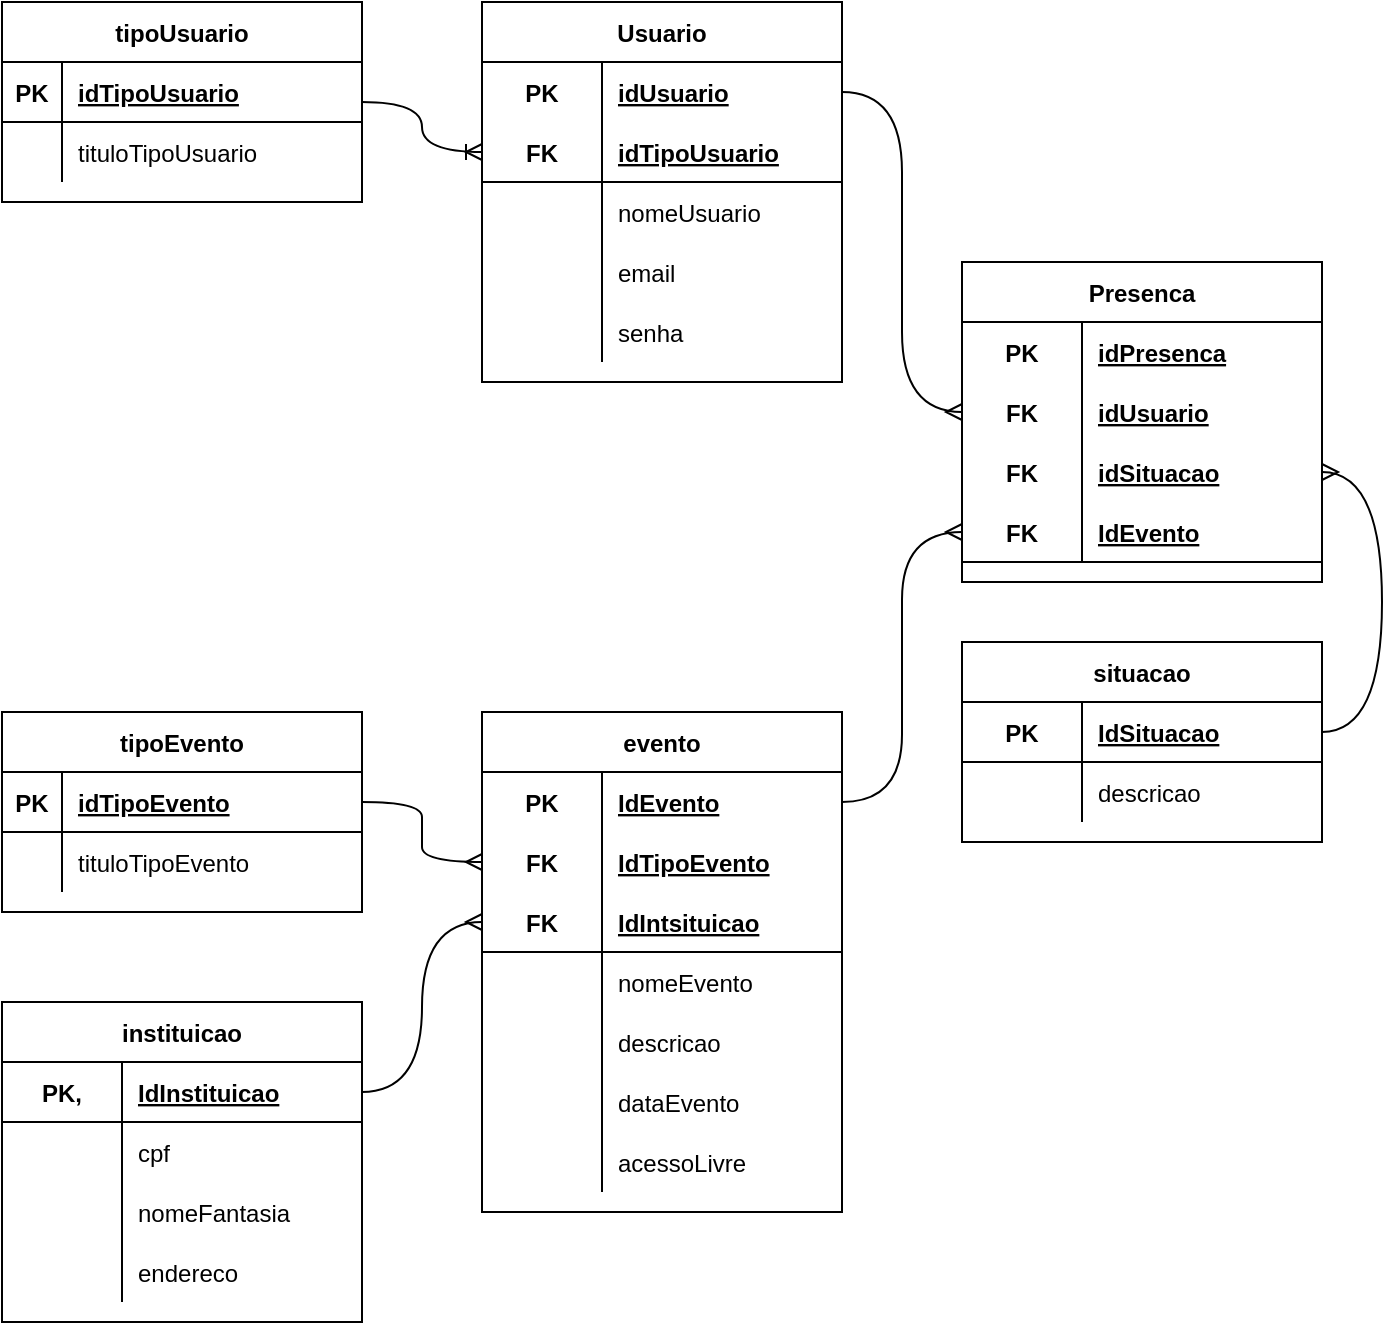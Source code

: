 <mxfile version="20.3.0" type="device"><diagram id="Ck_GFs5IFdNouztNPyYq" name="Página-1"><mxGraphModel dx="1067" dy="483" grid="1" gridSize="10" guides="1" tooltips="1" connect="1" arrows="1" fold="1" page="1" pageScale="1" pageWidth="827" pageHeight="1169" math="0" shadow="0"><root><mxCell id="0"/><mxCell id="1" parent="0"/><mxCell id="LyBSFkbi28wstGUFCX-O-1" value="tipoUsuario" style="shape=table;startSize=30;container=1;collapsible=1;childLayout=tableLayout;fixedRows=1;rowLines=0;fontStyle=1;align=center;resizeLast=1;" vertex="1" parent="1"><mxGeometry x="40" y="40" width="180" height="100" as="geometry"/></mxCell><mxCell id="LyBSFkbi28wstGUFCX-O-2" value="" style="shape=tableRow;horizontal=0;startSize=0;swimlaneHead=0;swimlaneBody=0;fillColor=none;collapsible=0;dropTarget=0;points=[[0,0.5],[1,0.5]];portConstraint=eastwest;top=0;left=0;right=0;bottom=1;" vertex="1" parent="LyBSFkbi28wstGUFCX-O-1"><mxGeometry y="30" width="180" height="30" as="geometry"/></mxCell><mxCell id="LyBSFkbi28wstGUFCX-O-3" value="PK" style="shape=partialRectangle;connectable=0;fillColor=none;top=0;left=0;bottom=0;right=0;fontStyle=1;overflow=hidden;" vertex="1" parent="LyBSFkbi28wstGUFCX-O-2"><mxGeometry width="30" height="30" as="geometry"><mxRectangle width="30" height="30" as="alternateBounds"/></mxGeometry></mxCell><mxCell id="LyBSFkbi28wstGUFCX-O-4" value="idTipoUsuario" style="shape=partialRectangle;connectable=0;fillColor=none;top=0;left=0;bottom=0;right=0;align=left;spacingLeft=6;fontStyle=5;overflow=hidden;" vertex="1" parent="LyBSFkbi28wstGUFCX-O-2"><mxGeometry x="30" width="150" height="30" as="geometry"><mxRectangle width="150" height="30" as="alternateBounds"/></mxGeometry></mxCell><mxCell id="LyBSFkbi28wstGUFCX-O-5" value="" style="shape=tableRow;horizontal=0;startSize=0;swimlaneHead=0;swimlaneBody=0;fillColor=none;collapsible=0;dropTarget=0;points=[[0,0.5],[1,0.5]];portConstraint=eastwest;top=0;left=0;right=0;bottom=0;" vertex="1" parent="LyBSFkbi28wstGUFCX-O-1"><mxGeometry y="60" width="180" height="30" as="geometry"/></mxCell><mxCell id="LyBSFkbi28wstGUFCX-O-6" value="" style="shape=partialRectangle;connectable=0;fillColor=none;top=0;left=0;bottom=0;right=0;editable=1;overflow=hidden;" vertex="1" parent="LyBSFkbi28wstGUFCX-O-5"><mxGeometry width="30" height="30" as="geometry"><mxRectangle width="30" height="30" as="alternateBounds"/></mxGeometry></mxCell><mxCell id="LyBSFkbi28wstGUFCX-O-7" value="tituloTipoUsuario" style="shape=partialRectangle;connectable=0;fillColor=none;top=0;left=0;bottom=0;right=0;align=left;spacingLeft=6;overflow=hidden;" vertex="1" parent="LyBSFkbi28wstGUFCX-O-5"><mxGeometry x="30" width="150" height="30" as="geometry"><mxRectangle width="150" height="30" as="alternateBounds"/></mxGeometry></mxCell><mxCell id="LyBSFkbi28wstGUFCX-O-14" value="Usuario" style="shape=table;startSize=30;container=1;collapsible=1;childLayout=tableLayout;fixedRows=1;rowLines=0;fontStyle=1;align=center;resizeLast=1;" vertex="1" parent="1"><mxGeometry x="280" y="40" width="180" height="190" as="geometry"/></mxCell><mxCell id="LyBSFkbi28wstGUFCX-O-15" value="" style="shape=tableRow;horizontal=0;startSize=0;swimlaneHead=0;swimlaneBody=0;fillColor=none;collapsible=0;dropTarget=0;points=[[0,0.5],[1,0.5]];portConstraint=eastwest;top=0;left=0;right=0;bottom=0;" vertex="1" parent="LyBSFkbi28wstGUFCX-O-14"><mxGeometry y="30" width="180" height="30" as="geometry"/></mxCell><mxCell id="LyBSFkbi28wstGUFCX-O-16" value="PK" style="shape=partialRectangle;connectable=0;fillColor=none;top=0;left=0;bottom=0;right=0;fontStyle=1;overflow=hidden;" vertex="1" parent="LyBSFkbi28wstGUFCX-O-15"><mxGeometry width="60" height="30" as="geometry"><mxRectangle width="60" height="30" as="alternateBounds"/></mxGeometry></mxCell><mxCell id="LyBSFkbi28wstGUFCX-O-17" value="idUsuario" style="shape=partialRectangle;connectable=0;fillColor=none;top=0;left=0;bottom=0;right=0;align=left;spacingLeft=6;fontStyle=5;overflow=hidden;" vertex="1" parent="LyBSFkbi28wstGUFCX-O-15"><mxGeometry x="60" width="120" height="30" as="geometry"><mxRectangle width="120" height="30" as="alternateBounds"/></mxGeometry></mxCell><mxCell id="LyBSFkbi28wstGUFCX-O-18" value="" style="shape=tableRow;horizontal=0;startSize=0;swimlaneHead=0;swimlaneBody=0;fillColor=none;collapsible=0;dropTarget=0;points=[[0,0.5],[1,0.5]];portConstraint=eastwest;top=0;left=0;right=0;bottom=1;" vertex="1" parent="LyBSFkbi28wstGUFCX-O-14"><mxGeometry y="60" width="180" height="30" as="geometry"/></mxCell><mxCell id="LyBSFkbi28wstGUFCX-O-19" value="FK" style="shape=partialRectangle;connectable=0;fillColor=none;top=0;left=0;bottom=0;right=0;fontStyle=1;overflow=hidden;" vertex="1" parent="LyBSFkbi28wstGUFCX-O-18"><mxGeometry width="60" height="30" as="geometry"><mxRectangle width="60" height="30" as="alternateBounds"/></mxGeometry></mxCell><mxCell id="LyBSFkbi28wstGUFCX-O-20" value="idTipoUsuario" style="shape=partialRectangle;connectable=0;fillColor=none;top=0;left=0;bottom=0;right=0;align=left;spacingLeft=6;fontStyle=5;overflow=hidden;" vertex="1" parent="LyBSFkbi28wstGUFCX-O-18"><mxGeometry x="60" width="120" height="30" as="geometry"><mxRectangle width="120" height="30" as="alternateBounds"/></mxGeometry></mxCell><mxCell id="LyBSFkbi28wstGUFCX-O-21" value="" style="shape=tableRow;horizontal=0;startSize=0;swimlaneHead=0;swimlaneBody=0;fillColor=none;collapsible=0;dropTarget=0;points=[[0,0.5],[1,0.5]];portConstraint=eastwest;top=0;left=0;right=0;bottom=0;" vertex="1" parent="LyBSFkbi28wstGUFCX-O-14"><mxGeometry y="90" width="180" height="30" as="geometry"/></mxCell><mxCell id="LyBSFkbi28wstGUFCX-O-22" value="" style="shape=partialRectangle;connectable=0;fillColor=none;top=0;left=0;bottom=0;right=0;editable=1;overflow=hidden;" vertex="1" parent="LyBSFkbi28wstGUFCX-O-21"><mxGeometry width="60" height="30" as="geometry"><mxRectangle width="60" height="30" as="alternateBounds"/></mxGeometry></mxCell><mxCell id="LyBSFkbi28wstGUFCX-O-23" value="nomeUsuario" style="shape=partialRectangle;connectable=0;fillColor=none;top=0;left=0;bottom=0;right=0;align=left;spacingLeft=6;overflow=hidden;" vertex="1" parent="LyBSFkbi28wstGUFCX-O-21"><mxGeometry x="60" width="120" height="30" as="geometry"><mxRectangle width="120" height="30" as="alternateBounds"/></mxGeometry></mxCell><mxCell id="LyBSFkbi28wstGUFCX-O-24" value="" style="shape=tableRow;horizontal=0;startSize=0;swimlaneHead=0;swimlaneBody=0;fillColor=none;collapsible=0;dropTarget=0;points=[[0,0.5],[1,0.5]];portConstraint=eastwest;top=0;left=0;right=0;bottom=0;" vertex="1" parent="LyBSFkbi28wstGUFCX-O-14"><mxGeometry y="120" width="180" height="30" as="geometry"/></mxCell><mxCell id="LyBSFkbi28wstGUFCX-O-25" value="" style="shape=partialRectangle;connectable=0;fillColor=none;top=0;left=0;bottom=0;right=0;editable=1;overflow=hidden;" vertex="1" parent="LyBSFkbi28wstGUFCX-O-24"><mxGeometry width="60" height="30" as="geometry"><mxRectangle width="60" height="30" as="alternateBounds"/></mxGeometry></mxCell><mxCell id="LyBSFkbi28wstGUFCX-O-26" value="email" style="shape=partialRectangle;connectable=0;fillColor=none;top=0;left=0;bottom=0;right=0;align=left;spacingLeft=6;overflow=hidden;" vertex="1" parent="LyBSFkbi28wstGUFCX-O-24"><mxGeometry x="60" width="120" height="30" as="geometry"><mxRectangle width="120" height="30" as="alternateBounds"/></mxGeometry></mxCell><mxCell id="LyBSFkbi28wstGUFCX-O-39" value="" style="shape=tableRow;horizontal=0;startSize=0;swimlaneHead=0;swimlaneBody=0;fillColor=none;collapsible=0;dropTarget=0;points=[[0,0.5],[1,0.5]];portConstraint=eastwest;top=0;left=0;right=0;bottom=0;" vertex="1" parent="LyBSFkbi28wstGUFCX-O-14"><mxGeometry y="150" width="180" height="30" as="geometry"/></mxCell><mxCell id="LyBSFkbi28wstGUFCX-O-40" value="" style="shape=partialRectangle;connectable=0;fillColor=none;top=0;left=0;bottom=0;right=0;editable=1;overflow=hidden;" vertex="1" parent="LyBSFkbi28wstGUFCX-O-39"><mxGeometry width="60" height="30" as="geometry"><mxRectangle width="60" height="30" as="alternateBounds"/></mxGeometry></mxCell><mxCell id="LyBSFkbi28wstGUFCX-O-41" value="senha" style="shape=partialRectangle;connectable=0;fillColor=none;top=0;left=0;bottom=0;right=0;align=left;spacingLeft=6;overflow=hidden;" vertex="1" parent="LyBSFkbi28wstGUFCX-O-39"><mxGeometry x="60" width="120" height="30" as="geometry"><mxRectangle width="120" height="30" as="alternateBounds"/></mxGeometry></mxCell><mxCell id="LyBSFkbi28wstGUFCX-O-42" value="evento" style="shape=table;startSize=30;container=1;collapsible=1;childLayout=tableLayout;fixedRows=1;rowLines=0;fontStyle=1;align=center;resizeLast=1;" vertex="1" parent="1"><mxGeometry x="280" y="395" width="180" height="250" as="geometry"/></mxCell><mxCell id="LyBSFkbi28wstGUFCX-O-43" value="" style="shape=tableRow;horizontal=0;startSize=0;swimlaneHead=0;swimlaneBody=0;fillColor=none;collapsible=0;dropTarget=0;points=[[0,0.5],[1,0.5]];portConstraint=eastwest;top=0;left=0;right=0;bottom=0;" vertex="1" parent="LyBSFkbi28wstGUFCX-O-42"><mxGeometry y="30" width="180" height="30" as="geometry"/></mxCell><mxCell id="LyBSFkbi28wstGUFCX-O-44" value="PK" style="shape=partialRectangle;connectable=0;fillColor=none;top=0;left=0;bottom=0;right=0;fontStyle=1;overflow=hidden;" vertex="1" parent="LyBSFkbi28wstGUFCX-O-43"><mxGeometry width="60" height="30" as="geometry"><mxRectangle width="60" height="30" as="alternateBounds"/></mxGeometry></mxCell><mxCell id="LyBSFkbi28wstGUFCX-O-45" value="IdEvento" style="shape=partialRectangle;connectable=0;fillColor=none;top=0;left=0;bottom=0;right=0;align=left;spacingLeft=6;fontStyle=5;overflow=hidden;" vertex="1" parent="LyBSFkbi28wstGUFCX-O-43"><mxGeometry x="60" width="120" height="30" as="geometry"><mxRectangle width="120" height="30" as="alternateBounds"/></mxGeometry></mxCell><mxCell id="LyBSFkbi28wstGUFCX-O-69" value="" style="shape=tableRow;horizontal=0;startSize=0;swimlaneHead=0;swimlaneBody=0;fillColor=none;collapsible=0;dropTarget=0;points=[[0,0.5],[1,0.5]];portConstraint=eastwest;top=0;left=0;right=0;bottom=0;" vertex="1" parent="LyBSFkbi28wstGUFCX-O-42"><mxGeometry y="60" width="180" height="30" as="geometry"/></mxCell><mxCell id="LyBSFkbi28wstGUFCX-O-70" value="FK" style="shape=partialRectangle;connectable=0;fillColor=none;top=0;left=0;bottom=0;right=0;fontStyle=1;overflow=hidden;" vertex="1" parent="LyBSFkbi28wstGUFCX-O-69"><mxGeometry width="60" height="30" as="geometry"><mxRectangle width="60" height="30" as="alternateBounds"/></mxGeometry></mxCell><mxCell id="LyBSFkbi28wstGUFCX-O-71" value="IdTipoEvento" style="shape=partialRectangle;connectable=0;fillColor=none;top=0;left=0;bottom=0;right=0;align=left;spacingLeft=6;fontStyle=5;overflow=hidden;" vertex="1" parent="LyBSFkbi28wstGUFCX-O-69"><mxGeometry x="60" width="120" height="30" as="geometry"><mxRectangle width="120" height="30" as="alternateBounds"/></mxGeometry></mxCell><mxCell id="LyBSFkbi28wstGUFCX-O-46" value="" style="shape=tableRow;horizontal=0;startSize=0;swimlaneHead=0;swimlaneBody=0;fillColor=none;collapsible=0;dropTarget=0;points=[[0,0.5],[1,0.5]];portConstraint=eastwest;top=0;left=0;right=0;bottom=1;" vertex="1" parent="LyBSFkbi28wstGUFCX-O-42"><mxGeometry y="90" width="180" height="30" as="geometry"/></mxCell><mxCell id="LyBSFkbi28wstGUFCX-O-47" value="FK" style="shape=partialRectangle;connectable=0;fillColor=none;top=0;left=0;bottom=0;right=0;fontStyle=1;overflow=hidden;" vertex="1" parent="LyBSFkbi28wstGUFCX-O-46"><mxGeometry width="60" height="30" as="geometry"><mxRectangle width="60" height="30" as="alternateBounds"/></mxGeometry></mxCell><mxCell id="LyBSFkbi28wstGUFCX-O-48" value="IdIntsituicao" style="shape=partialRectangle;connectable=0;fillColor=none;top=0;left=0;bottom=0;right=0;align=left;spacingLeft=6;fontStyle=5;overflow=hidden;" vertex="1" parent="LyBSFkbi28wstGUFCX-O-46"><mxGeometry x="60" width="120" height="30" as="geometry"><mxRectangle width="120" height="30" as="alternateBounds"/></mxGeometry></mxCell><mxCell id="LyBSFkbi28wstGUFCX-O-49" value="" style="shape=tableRow;horizontal=0;startSize=0;swimlaneHead=0;swimlaneBody=0;fillColor=none;collapsible=0;dropTarget=0;points=[[0,0.5],[1,0.5]];portConstraint=eastwest;top=0;left=0;right=0;bottom=0;" vertex="1" parent="LyBSFkbi28wstGUFCX-O-42"><mxGeometry y="120" width="180" height="30" as="geometry"/></mxCell><mxCell id="LyBSFkbi28wstGUFCX-O-50" value="" style="shape=partialRectangle;connectable=0;fillColor=none;top=0;left=0;bottom=0;right=0;editable=1;overflow=hidden;" vertex="1" parent="LyBSFkbi28wstGUFCX-O-49"><mxGeometry width="60" height="30" as="geometry"><mxRectangle width="60" height="30" as="alternateBounds"/></mxGeometry></mxCell><mxCell id="LyBSFkbi28wstGUFCX-O-51" value="nomeEvento" style="shape=partialRectangle;connectable=0;fillColor=none;top=0;left=0;bottom=0;right=0;align=left;spacingLeft=6;overflow=hidden;" vertex="1" parent="LyBSFkbi28wstGUFCX-O-49"><mxGeometry x="60" width="120" height="30" as="geometry"><mxRectangle width="120" height="30" as="alternateBounds"/></mxGeometry></mxCell><mxCell id="LyBSFkbi28wstGUFCX-O-52" value="" style="shape=tableRow;horizontal=0;startSize=0;swimlaneHead=0;swimlaneBody=0;fillColor=none;collapsible=0;dropTarget=0;points=[[0,0.5],[1,0.5]];portConstraint=eastwest;top=0;left=0;right=0;bottom=0;" vertex="1" parent="LyBSFkbi28wstGUFCX-O-42"><mxGeometry y="150" width="180" height="30" as="geometry"/></mxCell><mxCell id="LyBSFkbi28wstGUFCX-O-53" value="" style="shape=partialRectangle;connectable=0;fillColor=none;top=0;left=0;bottom=0;right=0;editable=1;overflow=hidden;" vertex="1" parent="LyBSFkbi28wstGUFCX-O-52"><mxGeometry width="60" height="30" as="geometry"><mxRectangle width="60" height="30" as="alternateBounds"/></mxGeometry></mxCell><mxCell id="LyBSFkbi28wstGUFCX-O-54" value="descricao" style="shape=partialRectangle;connectable=0;fillColor=none;top=0;left=0;bottom=0;right=0;align=left;spacingLeft=6;overflow=hidden;" vertex="1" parent="LyBSFkbi28wstGUFCX-O-52"><mxGeometry x="60" width="120" height="30" as="geometry"><mxRectangle width="120" height="30" as="alternateBounds"/></mxGeometry></mxCell><mxCell id="LyBSFkbi28wstGUFCX-O-55" value="" style="shape=tableRow;horizontal=0;startSize=0;swimlaneHead=0;swimlaneBody=0;fillColor=none;collapsible=0;dropTarget=0;points=[[0,0.5],[1,0.5]];portConstraint=eastwest;top=0;left=0;right=0;bottom=0;" vertex="1" parent="LyBSFkbi28wstGUFCX-O-42"><mxGeometry y="180" width="180" height="30" as="geometry"/></mxCell><mxCell id="LyBSFkbi28wstGUFCX-O-56" value="" style="shape=partialRectangle;connectable=0;fillColor=none;top=0;left=0;bottom=0;right=0;editable=1;overflow=hidden;" vertex="1" parent="LyBSFkbi28wstGUFCX-O-55"><mxGeometry width="60" height="30" as="geometry"><mxRectangle width="60" height="30" as="alternateBounds"/></mxGeometry></mxCell><mxCell id="LyBSFkbi28wstGUFCX-O-57" value="dataEvento" style="shape=partialRectangle;connectable=0;fillColor=none;top=0;left=0;bottom=0;right=0;align=left;spacingLeft=6;overflow=hidden;" vertex="1" parent="LyBSFkbi28wstGUFCX-O-55"><mxGeometry x="60" width="120" height="30" as="geometry"><mxRectangle width="120" height="30" as="alternateBounds"/></mxGeometry></mxCell><mxCell id="LyBSFkbi28wstGUFCX-O-90" value="" style="shape=tableRow;horizontal=0;startSize=0;swimlaneHead=0;swimlaneBody=0;fillColor=none;collapsible=0;dropTarget=0;points=[[0,0.5],[1,0.5]];portConstraint=eastwest;top=0;left=0;right=0;bottom=0;" vertex="1" parent="LyBSFkbi28wstGUFCX-O-42"><mxGeometry y="210" width="180" height="30" as="geometry"/></mxCell><mxCell id="LyBSFkbi28wstGUFCX-O-91" value="" style="shape=partialRectangle;connectable=0;fillColor=none;top=0;left=0;bottom=0;right=0;editable=1;overflow=hidden;" vertex="1" parent="LyBSFkbi28wstGUFCX-O-90"><mxGeometry width="60" height="30" as="geometry"><mxRectangle width="60" height="30" as="alternateBounds"/></mxGeometry></mxCell><mxCell id="LyBSFkbi28wstGUFCX-O-92" value="acessoLivre" style="shape=partialRectangle;connectable=0;fillColor=none;top=0;left=0;bottom=0;right=0;align=left;spacingLeft=6;overflow=hidden;" vertex="1" parent="LyBSFkbi28wstGUFCX-O-90"><mxGeometry x="60" width="120" height="30" as="geometry"><mxRectangle width="120" height="30" as="alternateBounds"/></mxGeometry></mxCell><mxCell id="LyBSFkbi28wstGUFCX-O-58" value="tipoEvento" style="shape=table;startSize=30;container=1;collapsible=1;childLayout=tableLayout;fixedRows=1;rowLines=0;fontStyle=1;align=center;resizeLast=1;" vertex="1" parent="1"><mxGeometry x="40" y="395" width="180" height="100" as="geometry"/></mxCell><mxCell id="LyBSFkbi28wstGUFCX-O-59" value="" style="shape=tableRow;horizontal=0;startSize=0;swimlaneHead=0;swimlaneBody=0;fillColor=none;collapsible=0;dropTarget=0;points=[[0,0.5],[1,0.5]];portConstraint=eastwest;top=0;left=0;right=0;bottom=1;" vertex="1" parent="LyBSFkbi28wstGUFCX-O-58"><mxGeometry y="30" width="180" height="30" as="geometry"/></mxCell><mxCell id="LyBSFkbi28wstGUFCX-O-60" value="PK" style="shape=partialRectangle;connectable=0;fillColor=none;top=0;left=0;bottom=0;right=0;fontStyle=1;overflow=hidden;" vertex="1" parent="LyBSFkbi28wstGUFCX-O-59"><mxGeometry width="30" height="30" as="geometry"><mxRectangle width="30" height="30" as="alternateBounds"/></mxGeometry></mxCell><mxCell id="LyBSFkbi28wstGUFCX-O-61" value="idTipoEvento" style="shape=partialRectangle;connectable=0;fillColor=none;top=0;left=0;bottom=0;right=0;align=left;spacingLeft=6;fontStyle=5;overflow=hidden;" vertex="1" parent="LyBSFkbi28wstGUFCX-O-59"><mxGeometry x="30" width="150" height="30" as="geometry"><mxRectangle width="150" height="30" as="alternateBounds"/></mxGeometry></mxCell><mxCell id="LyBSFkbi28wstGUFCX-O-62" value="" style="shape=tableRow;horizontal=0;startSize=0;swimlaneHead=0;swimlaneBody=0;fillColor=none;collapsible=0;dropTarget=0;points=[[0,0.5],[1,0.5]];portConstraint=eastwest;top=0;left=0;right=0;bottom=0;" vertex="1" parent="LyBSFkbi28wstGUFCX-O-58"><mxGeometry y="60" width="180" height="30" as="geometry"/></mxCell><mxCell id="LyBSFkbi28wstGUFCX-O-63" value="" style="shape=partialRectangle;connectable=0;fillColor=none;top=0;left=0;bottom=0;right=0;editable=1;overflow=hidden;" vertex="1" parent="LyBSFkbi28wstGUFCX-O-62"><mxGeometry width="30" height="30" as="geometry"><mxRectangle width="30" height="30" as="alternateBounds"/></mxGeometry></mxCell><mxCell id="LyBSFkbi28wstGUFCX-O-64" value="tituloTipoEvento" style="shape=partialRectangle;connectable=0;fillColor=none;top=0;left=0;bottom=0;right=0;align=left;spacingLeft=6;overflow=hidden;" vertex="1" parent="LyBSFkbi28wstGUFCX-O-62"><mxGeometry x="30" width="150" height="30" as="geometry"><mxRectangle width="150" height="30" as="alternateBounds"/></mxGeometry></mxCell><mxCell id="LyBSFkbi28wstGUFCX-O-93" value="situacao" style="shape=table;startSize=30;container=1;collapsible=1;childLayout=tableLayout;fixedRows=1;rowLines=0;fontStyle=1;align=center;resizeLast=1;" vertex="1" parent="1"><mxGeometry x="520" y="360" width="180" height="100" as="geometry"/></mxCell><mxCell id="LyBSFkbi28wstGUFCX-O-97" value="" style="shape=tableRow;horizontal=0;startSize=0;swimlaneHead=0;swimlaneBody=0;fillColor=none;collapsible=0;dropTarget=0;points=[[0,0.5],[1,0.5]];portConstraint=eastwest;top=0;left=0;right=0;bottom=1;" vertex="1" parent="LyBSFkbi28wstGUFCX-O-93"><mxGeometry y="30" width="180" height="30" as="geometry"/></mxCell><mxCell id="LyBSFkbi28wstGUFCX-O-98" value="PK" style="shape=partialRectangle;connectable=0;fillColor=none;top=0;left=0;bottom=0;right=0;fontStyle=1;overflow=hidden;" vertex="1" parent="LyBSFkbi28wstGUFCX-O-97"><mxGeometry width="60" height="30" as="geometry"><mxRectangle width="60" height="30" as="alternateBounds"/></mxGeometry></mxCell><mxCell id="LyBSFkbi28wstGUFCX-O-99" value="IdSituacao" style="shape=partialRectangle;connectable=0;fillColor=none;top=0;left=0;bottom=0;right=0;align=left;spacingLeft=6;fontStyle=5;overflow=hidden;" vertex="1" parent="LyBSFkbi28wstGUFCX-O-97"><mxGeometry x="60" width="120" height="30" as="geometry"><mxRectangle width="120" height="30" as="alternateBounds"/></mxGeometry></mxCell><mxCell id="LyBSFkbi28wstGUFCX-O-100" value="" style="shape=tableRow;horizontal=0;startSize=0;swimlaneHead=0;swimlaneBody=0;fillColor=none;collapsible=0;dropTarget=0;points=[[0,0.5],[1,0.5]];portConstraint=eastwest;top=0;left=0;right=0;bottom=0;" vertex="1" parent="LyBSFkbi28wstGUFCX-O-93"><mxGeometry y="60" width="180" height="30" as="geometry"/></mxCell><mxCell id="LyBSFkbi28wstGUFCX-O-101" value="" style="shape=partialRectangle;connectable=0;fillColor=none;top=0;left=0;bottom=0;right=0;editable=1;overflow=hidden;" vertex="1" parent="LyBSFkbi28wstGUFCX-O-100"><mxGeometry width="60" height="30" as="geometry"><mxRectangle width="60" height="30" as="alternateBounds"/></mxGeometry></mxCell><mxCell id="LyBSFkbi28wstGUFCX-O-102" value="descricao" style="shape=partialRectangle;connectable=0;fillColor=none;top=0;left=0;bottom=0;right=0;align=left;spacingLeft=6;overflow=hidden;" vertex="1" parent="LyBSFkbi28wstGUFCX-O-100"><mxGeometry x="60" width="120" height="30" as="geometry"><mxRectangle width="120" height="30" as="alternateBounds"/></mxGeometry></mxCell><mxCell id="LyBSFkbi28wstGUFCX-O-106" value="Presenca" style="shape=table;startSize=30;container=1;collapsible=1;childLayout=tableLayout;fixedRows=1;rowLines=0;fontStyle=1;align=center;resizeLast=1;" vertex="1" parent="1"><mxGeometry x="520" y="170" width="180" height="160" as="geometry"/></mxCell><mxCell id="LyBSFkbi28wstGUFCX-O-107" value="" style="shape=tableRow;horizontal=0;startSize=0;swimlaneHead=0;swimlaneBody=0;fillColor=none;collapsible=0;dropTarget=0;points=[[0,0.5],[1,0.5]];portConstraint=eastwest;top=0;left=0;right=0;bottom=0;" vertex="1" parent="LyBSFkbi28wstGUFCX-O-106"><mxGeometry y="30" width="180" height="30" as="geometry"/></mxCell><mxCell id="LyBSFkbi28wstGUFCX-O-108" value="PK" style="shape=partialRectangle;connectable=0;fillColor=none;top=0;left=0;bottom=0;right=0;fontStyle=1;overflow=hidden;" vertex="1" parent="LyBSFkbi28wstGUFCX-O-107"><mxGeometry width="60" height="30" as="geometry"><mxRectangle width="60" height="30" as="alternateBounds"/></mxGeometry></mxCell><mxCell id="LyBSFkbi28wstGUFCX-O-109" value="idPresenca" style="shape=partialRectangle;connectable=0;fillColor=none;top=0;left=0;bottom=0;right=0;align=left;spacingLeft=6;fontStyle=5;overflow=hidden;" vertex="1" parent="LyBSFkbi28wstGUFCX-O-107"><mxGeometry x="60" width="120" height="30" as="geometry"><mxRectangle width="120" height="30" as="alternateBounds"/></mxGeometry></mxCell><mxCell id="LyBSFkbi28wstGUFCX-O-135" value="" style="shape=tableRow;horizontal=0;startSize=0;swimlaneHead=0;swimlaneBody=0;fillColor=none;collapsible=0;dropTarget=0;points=[[0,0.5],[1,0.5]];portConstraint=eastwest;top=0;left=0;right=0;bottom=0;" vertex="1" parent="LyBSFkbi28wstGUFCX-O-106"><mxGeometry y="60" width="180" height="30" as="geometry"/></mxCell><mxCell id="LyBSFkbi28wstGUFCX-O-136" value="FK" style="shape=partialRectangle;connectable=0;fillColor=none;top=0;left=0;bottom=0;right=0;fontStyle=1;overflow=hidden;" vertex="1" parent="LyBSFkbi28wstGUFCX-O-135"><mxGeometry width="60" height="30" as="geometry"><mxRectangle width="60" height="30" as="alternateBounds"/></mxGeometry></mxCell><mxCell id="LyBSFkbi28wstGUFCX-O-137" value="idUsuario" style="shape=partialRectangle;connectable=0;fillColor=none;top=0;left=0;bottom=0;right=0;align=left;spacingLeft=6;fontStyle=5;overflow=hidden;" vertex="1" parent="LyBSFkbi28wstGUFCX-O-135"><mxGeometry x="60" width="120" height="30" as="geometry"><mxRectangle width="120" height="30" as="alternateBounds"/></mxGeometry></mxCell><mxCell id="LyBSFkbi28wstGUFCX-O-153" value="" style="shape=tableRow;horizontal=0;startSize=0;swimlaneHead=0;swimlaneBody=0;fillColor=none;collapsible=0;dropTarget=0;points=[[0,0.5],[1,0.5]];portConstraint=eastwest;top=0;left=0;right=0;bottom=0;" vertex="1" parent="LyBSFkbi28wstGUFCX-O-106"><mxGeometry y="90" width="180" height="30" as="geometry"/></mxCell><mxCell id="LyBSFkbi28wstGUFCX-O-154" value="FK" style="shape=partialRectangle;connectable=0;fillColor=none;top=0;left=0;bottom=0;right=0;fontStyle=1;overflow=hidden;" vertex="1" parent="LyBSFkbi28wstGUFCX-O-153"><mxGeometry width="60" height="30" as="geometry"><mxRectangle width="60" height="30" as="alternateBounds"/></mxGeometry></mxCell><mxCell id="LyBSFkbi28wstGUFCX-O-155" value="idSituacao" style="shape=partialRectangle;connectable=0;fillColor=none;top=0;left=0;bottom=0;right=0;align=left;spacingLeft=6;fontStyle=5;overflow=hidden;" vertex="1" parent="LyBSFkbi28wstGUFCX-O-153"><mxGeometry x="60" width="120" height="30" as="geometry"><mxRectangle width="120" height="30" as="alternateBounds"/></mxGeometry></mxCell><mxCell id="LyBSFkbi28wstGUFCX-O-110" value="" style="shape=tableRow;horizontal=0;startSize=0;swimlaneHead=0;swimlaneBody=0;fillColor=none;collapsible=0;dropTarget=0;points=[[0,0.5],[1,0.5]];portConstraint=eastwest;top=0;left=0;right=0;bottom=1;" vertex="1" parent="LyBSFkbi28wstGUFCX-O-106"><mxGeometry y="120" width="180" height="30" as="geometry"/></mxCell><mxCell id="LyBSFkbi28wstGUFCX-O-111" value="FK" style="shape=partialRectangle;connectable=0;fillColor=none;top=0;left=0;bottom=0;right=0;fontStyle=1;overflow=hidden;" vertex="1" parent="LyBSFkbi28wstGUFCX-O-110"><mxGeometry width="60" height="30" as="geometry"><mxRectangle width="60" height="30" as="alternateBounds"/></mxGeometry></mxCell><mxCell id="LyBSFkbi28wstGUFCX-O-112" value="IdEvento" style="shape=partialRectangle;connectable=0;fillColor=none;top=0;left=0;bottom=0;right=0;align=left;spacingLeft=6;fontStyle=5;overflow=hidden;" vertex="1" parent="LyBSFkbi28wstGUFCX-O-110"><mxGeometry x="60" width="120" height="30" as="geometry"><mxRectangle width="120" height="30" as="alternateBounds"/></mxGeometry></mxCell><mxCell id="LyBSFkbi28wstGUFCX-O-138" value="" style="edgeStyle=orthogonalEdgeStyle;fontSize=12;html=1;endArrow=ERoneToMany;rounded=0;entryX=0;entryY=0.5;entryDx=0;entryDy=0;curved=1;" edge="1" parent="1" source="LyBSFkbi28wstGUFCX-O-1" target="LyBSFkbi28wstGUFCX-O-18"><mxGeometry width="100" height="100" relative="1" as="geometry"><mxPoint x="280" y="200" as="sourcePoint"/><mxPoint x="380" y="100" as="targetPoint"/></mxGeometry></mxCell><mxCell id="LyBSFkbi28wstGUFCX-O-140" value="" style="edgeStyle=entityRelationEdgeStyle;fontSize=12;html=1;endArrow=ERmany;rounded=0;curved=1;" edge="1" parent="1" source="LyBSFkbi28wstGUFCX-O-15" target="LyBSFkbi28wstGUFCX-O-135"><mxGeometry width="100" height="100" relative="1" as="geometry"><mxPoint x="330" y="200" as="sourcePoint"/><mxPoint x="430" y="100" as="targetPoint"/></mxGeometry></mxCell><mxCell id="LyBSFkbi28wstGUFCX-O-156" value="" style="edgeStyle=entityRelationEdgeStyle;fontSize=12;html=1;endArrow=ERmany;rounded=0;curved=1;exitX=1;exitY=0.5;exitDx=0;exitDy=0;" edge="1" parent="1" source="LyBSFkbi28wstGUFCX-O-97" target="LyBSFkbi28wstGUFCX-O-153"><mxGeometry width="100" height="100" relative="1" as="geometry"><mxPoint x="710" y="400" as="sourcePoint"/><mxPoint x="810" y="300" as="targetPoint"/></mxGeometry></mxCell><mxCell id="LyBSFkbi28wstGUFCX-O-157" value="" style="edgeStyle=entityRelationEdgeStyle;fontSize=12;html=1;endArrow=ERmany;rounded=0;curved=1;exitX=1;exitY=0.5;exitDx=0;exitDy=0;" edge="1" parent="1" source="LyBSFkbi28wstGUFCX-O-43" target="LyBSFkbi28wstGUFCX-O-110"><mxGeometry width="100" height="100" relative="1" as="geometry"><mxPoint x="440" y="360" as="sourcePoint"/><mxPoint x="430" y="320" as="targetPoint"/></mxGeometry></mxCell><mxCell id="LyBSFkbi28wstGUFCX-O-158" value="" style="edgeStyle=entityRelationEdgeStyle;fontSize=12;html=1;endArrow=ERmany;rounded=0;curved=1;exitX=1;exitY=0.5;exitDx=0;exitDy=0;" edge="1" parent="1" source="LyBSFkbi28wstGUFCX-O-59" target="LyBSFkbi28wstGUFCX-O-69"><mxGeometry width="100" height="100" relative="1" as="geometry"><mxPoint x="330" y="420" as="sourcePoint"/><mxPoint x="430" y="320" as="targetPoint"/></mxGeometry></mxCell><mxCell id="LyBSFkbi28wstGUFCX-O-159" value="instituicao" style="shape=table;startSize=30;container=1;collapsible=1;childLayout=tableLayout;fixedRows=1;rowLines=0;fontStyle=1;align=center;resizeLast=1;" vertex="1" parent="1"><mxGeometry x="40" y="540" width="180" height="160" as="geometry"/></mxCell><mxCell id="LyBSFkbi28wstGUFCX-O-163" value="" style="shape=tableRow;horizontal=0;startSize=0;swimlaneHead=0;swimlaneBody=0;fillColor=none;collapsible=0;dropTarget=0;points=[[0,0.5],[1,0.5]];portConstraint=eastwest;top=0;left=0;right=0;bottom=1;" vertex="1" parent="LyBSFkbi28wstGUFCX-O-159"><mxGeometry y="30" width="180" height="30" as="geometry"/></mxCell><mxCell id="LyBSFkbi28wstGUFCX-O-164" value="PK," style="shape=partialRectangle;connectable=0;fillColor=none;top=0;left=0;bottom=0;right=0;fontStyle=1;overflow=hidden;" vertex="1" parent="LyBSFkbi28wstGUFCX-O-163"><mxGeometry width="60" height="30" as="geometry"><mxRectangle width="60" height="30" as="alternateBounds"/></mxGeometry></mxCell><mxCell id="LyBSFkbi28wstGUFCX-O-165" value="IdInstituicao" style="shape=partialRectangle;connectable=0;fillColor=none;top=0;left=0;bottom=0;right=0;align=left;spacingLeft=6;fontStyle=5;overflow=hidden;" vertex="1" parent="LyBSFkbi28wstGUFCX-O-163"><mxGeometry x="60" width="120" height="30" as="geometry"><mxRectangle width="120" height="30" as="alternateBounds"/></mxGeometry></mxCell><mxCell id="LyBSFkbi28wstGUFCX-O-166" value="" style="shape=tableRow;horizontal=0;startSize=0;swimlaneHead=0;swimlaneBody=0;fillColor=none;collapsible=0;dropTarget=0;points=[[0,0.5],[1,0.5]];portConstraint=eastwest;top=0;left=0;right=0;bottom=0;" vertex="1" parent="LyBSFkbi28wstGUFCX-O-159"><mxGeometry y="60" width="180" height="30" as="geometry"/></mxCell><mxCell id="LyBSFkbi28wstGUFCX-O-167" value="" style="shape=partialRectangle;connectable=0;fillColor=none;top=0;left=0;bottom=0;right=0;editable=1;overflow=hidden;" vertex="1" parent="LyBSFkbi28wstGUFCX-O-166"><mxGeometry width="60" height="30" as="geometry"><mxRectangle width="60" height="30" as="alternateBounds"/></mxGeometry></mxCell><mxCell id="LyBSFkbi28wstGUFCX-O-168" value="cpf" style="shape=partialRectangle;connectable=0;fillColor=none;top=0;left=0;bottom=0;right=0;align=left;spacingLeft=6;overflow=hidden;" vertex="1" parent="LyBSFkbi28wstGUFCX-O-166"><mxGeometry x="60" width="120" height="30" as="geometry"><mxRectangle width="120" height="30" as="alternateBounds"/></mxGeometry></mxCell><mxCell id="LyBSFkbi28wstGUFCX-O-179" value="" style="shape=tableRow;horizontal=0;startSize=0;swimlaneHead=0;swimlaneBody=0;fillColor=none;collapsible=0;dropTarget=0;points=[[0,0.5],[1,0.5]];portConstraint=eastwest;top=0;left=0;right=0;bottom=0;" vertex="1" parent="LyBSFkbi28wstGUFCX-O-159"><mxGeometry y="90" width="180" height="30" as="geometry"/></mxCell><mxCell id="LyBSFkbi28wstGUFCX-O-180" value="" style="shape=partialRectangle;connectable=0;fillColor=none;top=0;left=0;bottom=0;right=0;editable=1;overflow=hidden;" vertex="1" parent="LyBSFkbi28wstGUFCX-O-179"><mxGeometry width="60" height="30" as="geometry"><mxRectangle width="60" height="30" as="alternateBounds"/></mxGeometry></mxCell><mxCell id="LyBSFkbi28wstGUFCX-O-181" value="nomeFantasia" style="shape=partialRectangle;connectable=0;fillColor=none;top=0;left=0;bottom=0;right=0;align=left;spacingLeft=6;overflow=hidden;" vertex="1" parent="LyBSFkbi28wstGUFCX-O-179"><mxGeometry x="60" width="120" height="30" as="geometry"><mxRectangle width="120" height="30" as="alternateBounds"/></mxGeometry></mxCell><mxCell id="LyBSFkbi28wstGUFCX-O-169" value="" style="shape=tableRow;horizontal=0;startSize=0;swimlaneHead=0;swimlaneBody=0;fillColor=none;collapsible=0;dropTarget=0;points=[[0,0.5],[1,0.5]];portConstraint=eastwest;top=0;left=0;right=0;bottom=0;" vertex="1" parent="LyBSFkbi28wstGUFCX-O-159"><mxGeometry y="120" width="180" height="30" as="geometry"/></mxCell><mxCell id="LyBSFkbi28wstGUFCX-O-170" value="" style="shape=partialRectangle;connectable=0;fillColor=none;top=0;left=0;bottom=0;right=0;editable=1;overflow=hidden;" vertex="1" parent="LyBSFkbi28wstGUFCX-O-169"><mxGeometry width="60" height="30" as="geometry"><mxRectangle width="60" height="30" as="alternateBounds"/></mxGeometry></mxCell><mxCell id="LyBSFkbi28wstGUFCX-O-171" value="endereco" style="shape=partialRectangle;connectable=0;fillColor=none;top=0;left=0;bottom=0;right=0;align=left;spacingLeft=6;overflow=hidden;" vertex="1" parent="LyBSFkbi28wstGUFCX-O-169"><mxGeometry x="60" width="120" height="30" as="geometry"><mxRectangle width="120" height="30" as="alternateBounds"/></mxGeometry></mxCell><mxCell id="LyBSFkbi28wstGUFCX-O-172" value="" style="edgeStyle=orthogonalEdgeStyle;fontSize=12;html=1;endArrow=ERmany;rounded=0;exitX=1;exitY=0.5;exitDx=0;exitDy=0;curved=1;" edge="1" parent="1" source="LyBSFkbi28wstGUFCX-O-163" target="LyBSFkbi28wstGUFCX-O-46"><mxGeometry width="100" height="100" relative="1" as="geometry"><mxPoint x="220" y="585" as="sourcePoint"/><mxPoint x="430" y="490" as="targetPoint"/></mxGeometry></mxCell></root></mxGraphModel></diagram></mxfile>